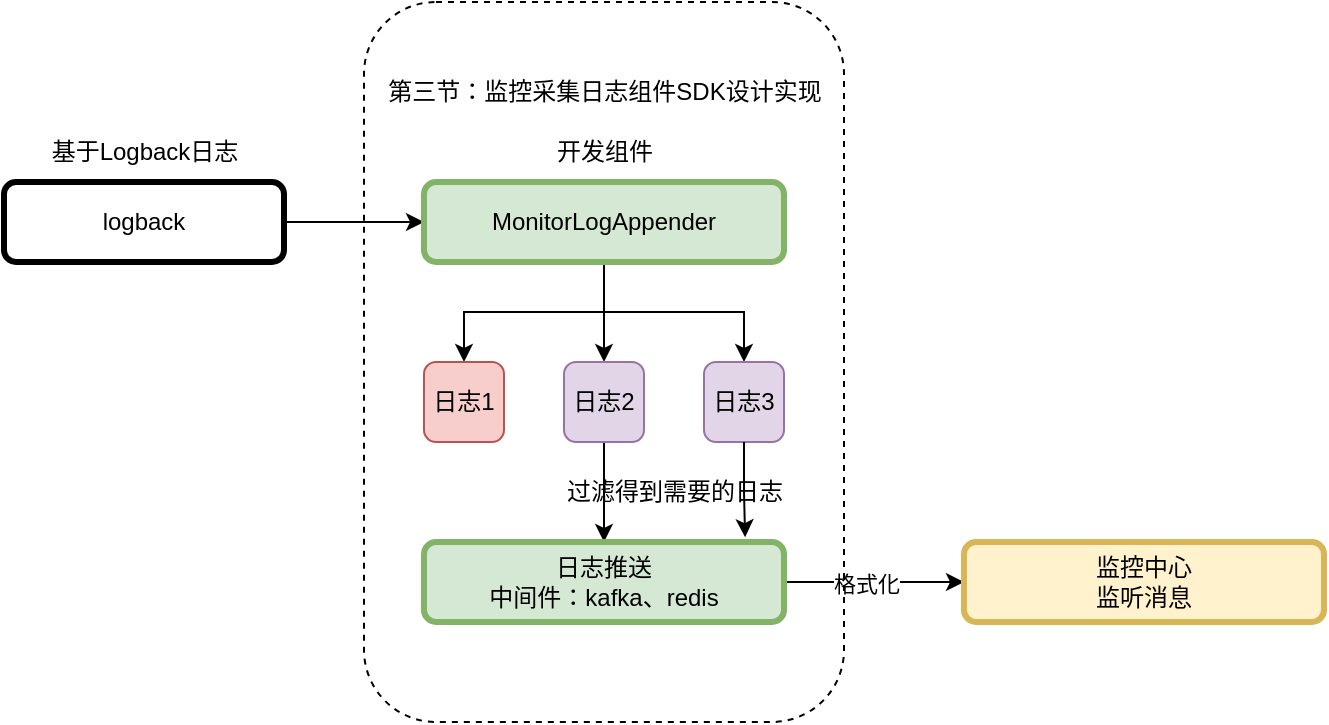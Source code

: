 <mxfile version="25.0.3">
  <diagram name="第 1 页" id="UHue22vEZCIFuxFceJIO">
    <mxGraphModel dx="647" dy="360" grid="1" gridSize="10" guides="1" tooltips="1" connect="1" arrows="1" fold="1" page="1" pageScale="1" pageWidth="827" pageHeight="1169" math="0" shadow="0">
      <root>
        <mxCell id="0" />
        <mxCell id="1" parent="0" />
        <mxCell id="uAoKiUj5T_XBI4JNe3-C-21" style="edgeStyle=orthogonalEdgeStyle;rounded=0;orthogonalLoop=1;jettySize=auto;html=1;entryX=0;entryY=0.5;entryDx=0;entryDy=0;" edge="1" parent="1" source="uAoKiUj5T_XBI4JNe3-C-1" target="uAoKiUj5T_XBI4JNe3-C-3">
          <mxGeometry relative="1" as="geometry" />
        </mxCell>
        <mxCell id="uAoKiUj5T_XBI4JNe3-C-1" value="logback" style="rounded=1;whiteSpace=wrap;html=1;strokeWidth=3;" vertex="1" parent="1">
          <mxGeometry x="70" y="110" width="140" height="40" as="geometry" />
        </mxCell>
        <mxCell id="uAoKiUj5T_XBI4JNe3-C-2" value="基于Logback日志" style="text;html=1;align=center;verticalAlign=middle;resizable=0;points=[];autosize=1;strokeColor=none;fillColor=none;" vertex="1" parent="1">
          <mxGeometry x="80" y="80" width="120" height="30" as="geometry" />
        </mxCell>
        <mxCell id="uAoKiUj5T_XBI4JNe3-C-22" style="edgeStyle=orthogonalEdgeStyle;rounded=0;orthogonalLoop=1;jettySize=auto;html=1;entryX=0.5;entryY=0;entryDx=0;entryDy=0;" edge="1" parent="1" source="uAoKiUj5T_XBI4JNe3-C-3" target="uAoKiUj5T_XBI4JNe3-C-6">
          <mxGeometry relative="1" as="geometry" />
        </mxCell>
        <mxCell id="uAoKiUj5T_XBI4JNe3-C-23" style="edgeStyle=orthogonalEdgeStyle;rounded=0;orthogonalLoop=1;jettySize=auto;html=1;entryX=0.5;entryY=0;entryDx=0;entryDy=0;" edge="1" parent="1" source="uAoKiUj5T_XBI4JNe3-C-3" target="uAoKiUj5T_XBI4JNe3-C-8">
          <mxGeometry relative="1" as="geometry" />
        </mxCell>
        <mxCell id="uAoKiUj5T_XBI4JNe3-C-24" style="edgeStyle=orthogonalEdgeStyle;rounded=0;orthogonalLoop=1;jettySize=auto;html=1;entryX=0.5;entryY=0;entryDx=0;entryDy=0;" edge="1" parent="1" source="uAoKiUj5T_XBI4JNe3-C-3" target="uAoKiUj5T_XBI4JNe3-C-7">
          <mxGeometry relative="1" as="geometry" />
        </mxCell>
        <mxCell id="uAoKiUj5T_XBI4JNe3-C-3" value="MonitorLogAppender" style="rounded=1;whiteSpace=wrap;html=1;strokeWidth=3;fillColor=#d5e8d4;strokeColor=#82b366;" vertex="1" parent="1">
          <mxGeometry x="280" y="110" width="180" height="40" as="geometry" />
        </mxCell>
        <mxCell id="uAoKiUj5T_XBI4JNe3-C-4" value="开发组件" style="text;html=1;align=center;verticalAlign=middle;resizable=0;points=[];autosize=1;strokeColor=none;fillColor=none;" vertex="1" parent="1">
          <mxGeometry x="335" y="80" width="70" height="30" as="geometry" />
        </mxCell>
        <mxCell id="uAoKiUj5T_XBI4JNe3-C-6" value="日志1" style="rounded=1;whiteSpace=wrap;html=1;fillColor=#f8cecc;strokeColor=#b85450;" vertex="1" parent="1">
          <mxGeometry x="280" y="200" width="40" height="40" as="geometry" />
        </mxCell>
        <mxCell id="uAoKiUj5T_XBI4JNe3-C-7" value="日志3" style="rounded=1;whiteSpace=wrap;html=1;fillColor=#e1d5e7;strokeColor=#9673a6;" vertex="1" parent="1">
          <mxGeometry x="420" y="200" width="40" height="40" as="geometry" />
        </mxCell>
        <mxCell id="uAoKiUj5T_XBI4JNe3-C-27" style="edgeStyle=orthogonalEdgeStyle;rounded=0;orthogonalLoop=1;jettySize=auto;html=1;entryX=0.5;entryY=0;entryDx=0;entryDy=0;" edge="1" parent="1" source="uAoKiUj5T_XBI4JNe3-C-8" target="uAoKiUj5T_XBI4JNe3-C-25">
          <mxGeometry relative="1" as="geometry" />
        </mxCell>
        <mxCell id="uAoKiUj5T_XBI4JNe3-C-8" value="日志2" style="rounded=1;whiteSpace=wrap;html=1;fillColor=#e1d5e7;strokeColor=#9673a6;" vertex="1" parent="1">
          <mxGeometry x="350" y="200" width="40" height="40" as="geometry" />
        </mxCell>
        <mxCell id="uAoKiUj5T_XBI4JNe3-C-20" value="过滤得到需要的日志" style="text;html=1;align=center;verticalAlign=middle;resizable=0;points=[];autosize=1;strokeColor=none;fillColor=none;" vertex="1" parent="1">
          <mxGeometry x="340" y="250" width="130" height="30" as="geometry" />
        </mxCell>
        <mxCell id="uAoKiUj5T_XBI4JNe3-C-36" style="edgeStyle=orthogonalEdgeStyle;rounded=0;orthogonalLoop=1;jettySize=auto;html=1;" edge="1" parent="1" source="uAoKiUj5T_XBI4JNe3-C-25" target="uAoKiUj5T_XBI4JNe3-C-30">
          <mxGeometry relative="1" as="geometry" />
        </mxCell>
        <mxCell id="uAoKiUj5T_XBI4JNe3-C-39" value="格式化" style="edgeLabel;html=1;align=center;verticalAlign=middle;resizable=0;points=[];" vertex="1" connectable="0" parent="uAoKiUj5T_XBI4JNe3-C-36">
          <mxGeometry x="-0.098" y="-1" relative="1" as="geometry">
            <mxPoint as="offset" />
          </mxGeometry>
        </mxCell>
        <mxCell id="uAoKiUj5T_XBI4JNe3-C-25" value="日志推送&lt;br&gt;中间件：kafka、redis" style="rounded=1;whiteSpace=wrap;html=1;strokeWidth=3;fillColor=#d5e8d4;strokeColor=#82b366;" vertex="1" parent="1">
          <mxGeometry x="280" y="290" width="180" height="40" as="geometry" />
        </mxCell>
        <mxCell id="uAoKiUj5T_XBI4JNe3-C-29" style="edgeStyle=orthogonalEdgeStyle;rounded=0;orthogonalLoop=1;jettySize=auto;html=1;entryX=0.892;entryY=-0.06;entryDx=0;entryDy=0;entryPerimeter=0;" edge="1" parent="1" source="uAoKiUj5T_XBI4JNe3-C-7" target="uAoKiUj5T_XBI4JNe3-C-25">
          <mxGeometry relative="1" as="geometry" />
        </mxCell>
        <mxCell id="uAoKiUj5T_XBI4JNe3-C-30" value="监控中心&lt;br&gt;监听消息" style="rounded=1;whiteSpace=wrap;html=1;strokeWidth=3;fillColor=#fff2cc;strokeColor=#d6b656;" vertex="1" parent="1">
          <mxGeometry x="550" y="290" width="180" height="40" as="geometry" />
        </mxCell>
        <mxCell id="uAoKiUj5T_XBI4JNe3-C-42" value="" style="rounded=1;whiteSpace=wrap;html=1;fillColor=none;dashed=1;" vertex="1" parent="1">
          <mxGeometry x="250" y="20" width="240" height="360" as="geometry" />
        </mxCell>
        <mxCell id="uAoKiUj5T_XBI4JNe3-C-43" value="第三节：监控采集日志组件SDK设计实现" style="text;html=1;align=center;verticalAlign=middle;resizable=0;points=[];autosize=1;strokeColor=none;fillColor=none;" vertex="1" parent="1">
          <mxGeometry x="250" y="50" width="240" height="30" as="geometry" />
        </mxCell>
      </root>
    </mxGraphModel>
  </diagram>
</mxfile>
